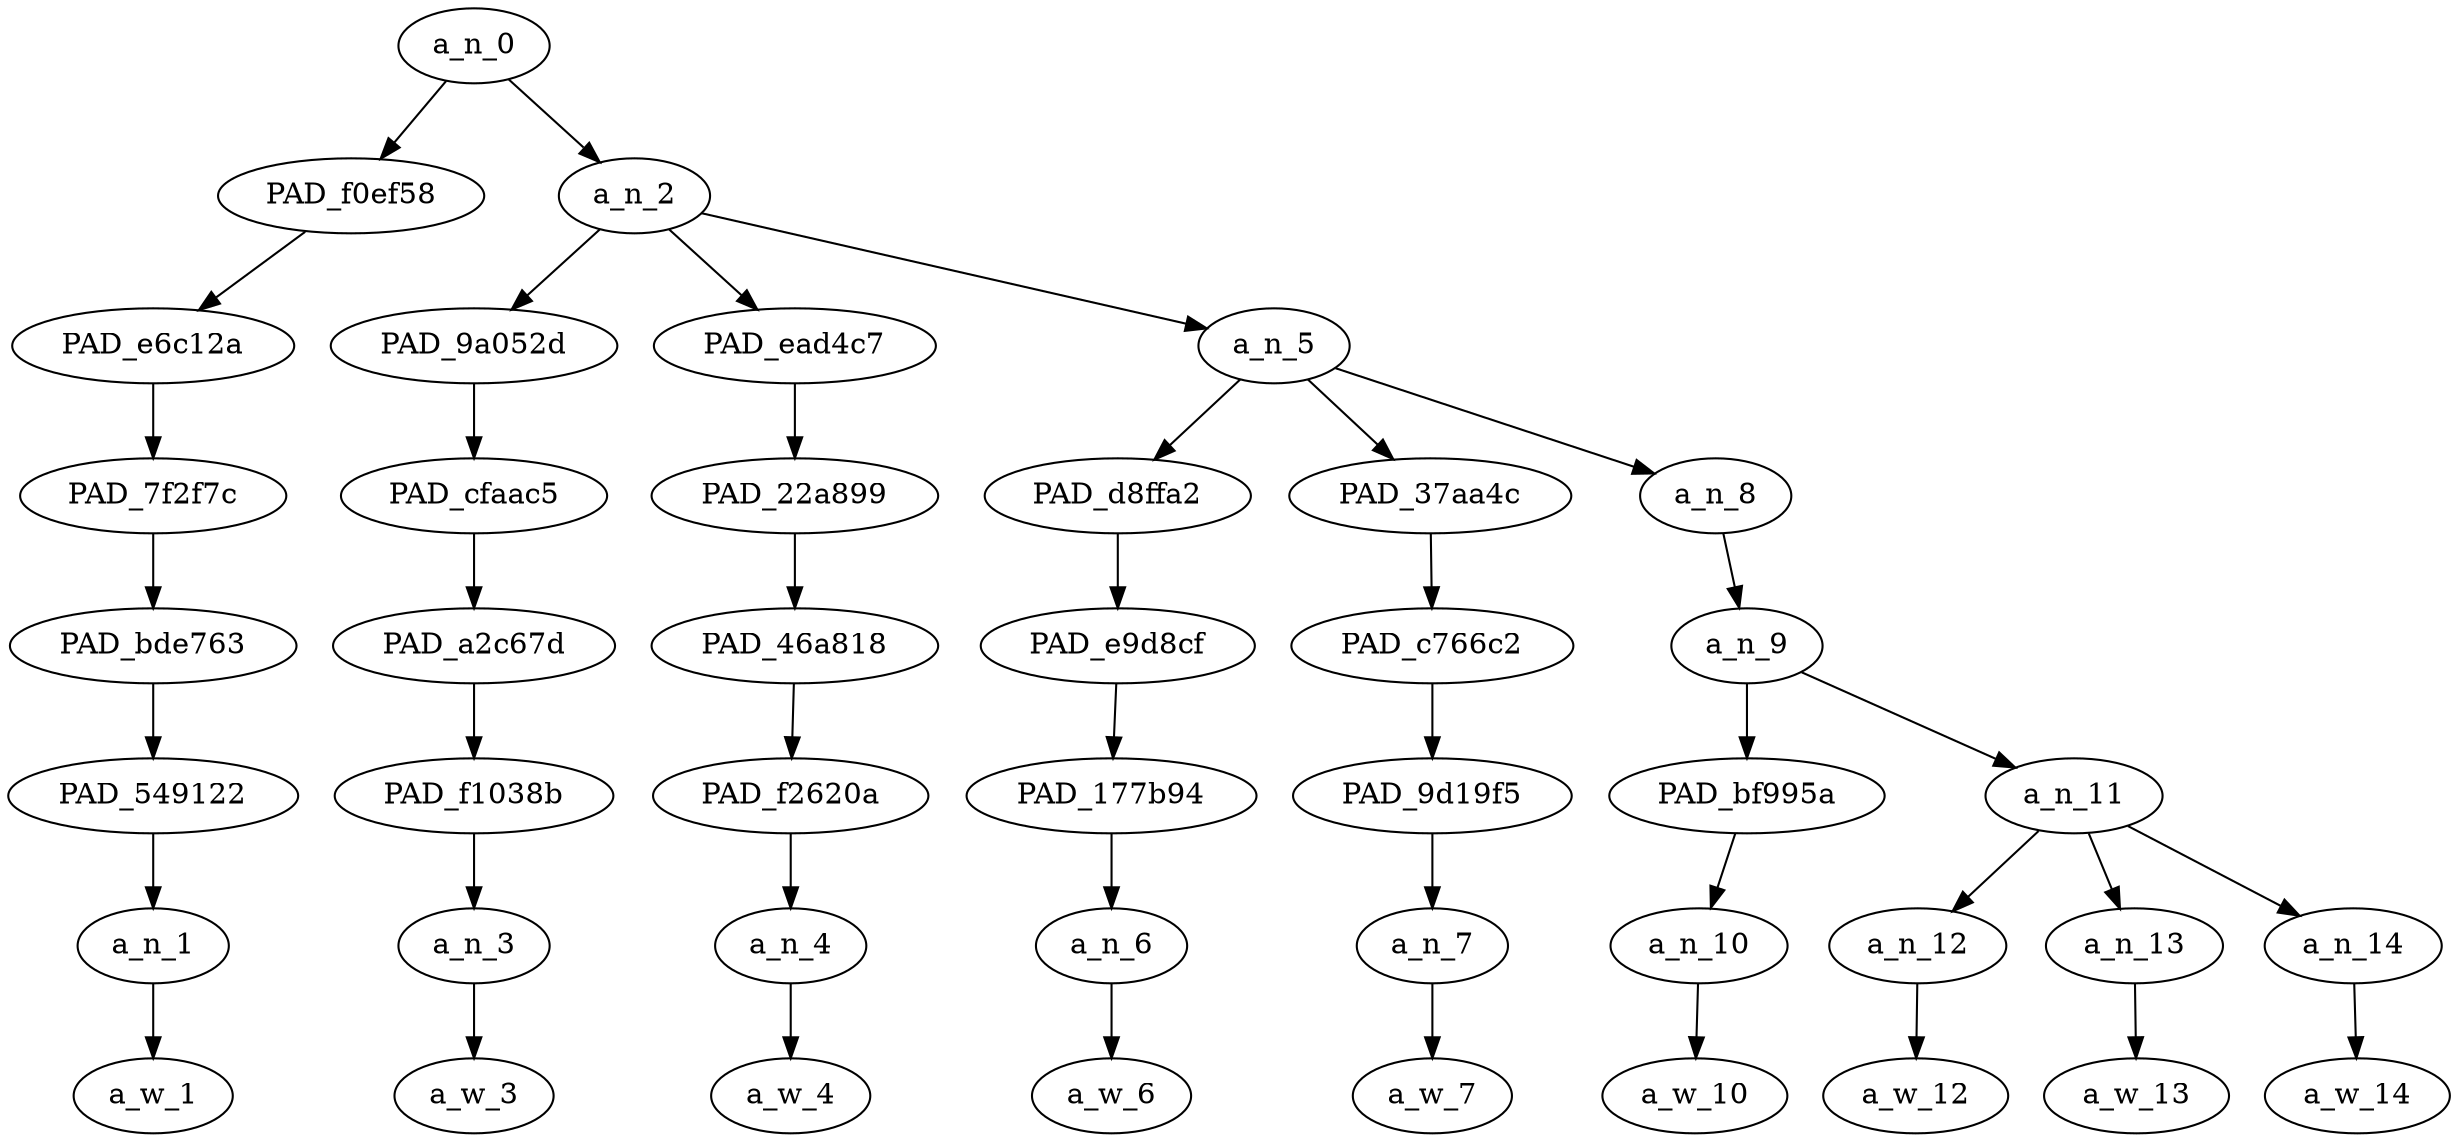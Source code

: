 strict digraph "" {
	a_n_0	[div_dir=1,
		index=0,
		level=7,
		pos="1.222222222222222,7!",
		text_span="[0, 1, 2, 3, 4, 5, 6, 7, 8]",
		value=0.99999996];
	PAD_f0ef58	[div_dir=1,
		index=0,
		level=6,
		pos="0.0,6!",
		text_span="[0]",
		value=0.14955279];
	a_n_0 -> PAD_f0ef58;
	a_n_2	[div_dir=-1,
		index=1,
		level=6,
		pos="2.444444444444444,6!",
		text_span="[1, 2, 3, 4, 5, 6, 7, 8]",
		value=0.85037206];
	a_n_0 -> a_n_2;
	PAD_e6c12a	[div_dir=1,
		index=0,
		level=5,
		pos="0.0,5!",
		text_span="[0]",
		value=0.14955279];
	PAD_f0ef58 -> PAD_e6c12a;
	PAD_7f2f7c	[div_dir=1,
		index=0,
		level=4,
		pos="0.0,4!",
		text_span="[0]",
		value=0.14955279];
	PAD_e6c12a -> PAD_7f2f7c;
	PAD_bde763	[div_dir=1,
		index=0,
		level=3,
		pos="0.0,3!",
		text_span="[0]",
		value=0.14955279];
	PAD_7f2f7c -> PAD_bde763;
	PAD_549122	[div_dir=1,
		index=0,
		level=2,
		pos="0.0,2!",
		text_span="[0]",
		value=0.14955279];
	PAD_bde763 -> PAD_549122;
	a_n_1	[div_dir=1,
		index=0,
		level=1,
		pos="0.0,1!",
		text_span="[0]",
		value=0.14955279];
	PAD_549122 -> a_n_1;
	a_w_1	[div_dir=0,
		index=0,
		level=0,
		pos="0,0!",
		text_span="[0]",
		value=nobody];
	a_n_1 -> a_w_1;
	PAD_9a052d	[div_dir=-1,
		index=1,
		level=5,
		pos="1.0,5!",
		text_span="[1]",
		value=0.43216347];
	a_n_2 -> PAD_9a052d;
	PAD_ead4c7	[div_dir=-1,
		index=2,
		level=5,
		pos="2.0,5!",
		text_span="[2]",
		value=0.10640899];
	a_n_2 -> PAD_ead4c7;
	a_n_5	[div_dir=1,
		index=3,
		level=5,
		pos="4.333333333333333,5!",
		text_span="[3, 4, 5, 6, 7, 8]",
		value=0.31173164];
	a_n_2 -> a_n_5;
	PAD_cfaac5	[div_dir=-1,
		index=1,
		level=4,
		pos="1.0,4!",
		text_span="[1]",
		value=0.43216347];
	PAD_9a052d -> PAD_cfaac5;
	PAD_a2c67d	[div_dir=-1,
		index=1,
		level=3,
		pos="1.0,3!",
		text_span="[1]",
		value=0.43216347];
	PAD_cfaac5 -> PAD_a2c67d;
	PAD_f1038b	[div_dir=-1,
		index=1,
		level=2,
		pos="1.0,2!",
		text_span="[1]",
		value=0.43216347];
	PAD_a2c67d -> PAD_f1038b;
	a_n_3	[div_dir=-1,
		index=1,
		level=1,
		pos="1.0,1!",
		text_span="[1]",
		value=0.43216347];
	PAD_f1038b -> a_n_3;
	a_w_3	[div_dir=0,
		index=1,
		level=0,
		pos="1,0!",
		text_span="[1]",
		value=dykes];
	a_n_3 -> a_w_3;
	PAD_22a899	[div_dir=-1,
		index=2,
		level=4,
		pos="2.0,4!",
		text_span="[2]",
		value=0.10640899];
	PAD_ead4c7 -> PAD_22a899;
	PAD_46a818	[div_dir=-1,
		index=2,
		level=3,
		pos="2.0,3!",
		text_span="[2]",
		value=0.10640899];
	PAD_22a899 -> PAD_46a818;
	PAD_f2620a	[div_dir=-1,
		index=2,
		level=2,
		pos="2.0,2!",
		text_span="[2]",
		value=0.10640899];
	PAD_46a818 -> PAD_f2620a;
	a_n_4	[div_dir=-1,
		index=2,
		level=1,
		pos="2.0,1!",
		text_span="[2]",
		value=0.10640899];
	PAD_f2620a -> a_n_4;
	a_w_4	[div_dir=0,
		index=2,
		level=0,
		pos="2,0!",
		text_span="[2]",
		value=yo];
	a_n_4 -> a_w_4;
	PAD_d8ffa2	[div_dir=1,
		index=3,
		level=4,
		pos="3.0,4!",
		text_span="[3]",
		value=0.08304416];
	a_n_5 -> PAD_d8ffa2;
	PAD_37aa4c	[div_dir=1,
		index=4,
		level=4,
		pos="4.0,4!",
		text_span="[4]",
		value=0.05987786];
	a_n_5 -> PAD_37aa4c;
	a_n_8	[div_dir=1,
		index=5,
		level=4,
		pos="6.0,4!",
		text_span="[5, 6, 7, 8]",
		value=0.16876490];
	a_n_5 -> a_n_8;
	PAD_e9d8cf	[div_dir=1,
		index=3,
		level=3,
		pos="3.0,3!",
		text_span="[3]",
		value=0.08304416];
	PAD_d8ffa2 -> PAD_e9d8cf;
	PAD_177b94	[div_dir=1,
		index=3,
		level=2,
		pos="3.0,2!",
		text_span="[3]",
		value=0.08304416];
	PAD_e9d8cf -> PAD_177b94;
	a_n_6	[div_dir=1,
		index=3,
		level=1,
		pos="3.0,1!",
		text_span="[3]",
		value=0.08304416];
	PAD_177b94 -> a_n_6;
	a_w_6	[div_dir=0,
		index=3,
		level=0,
		pos="3,0!",
		text_span="[3]",
		value=record];
	a_n_6 -> a_w_6;
	PAD_c766c2	[div_dir=1,
		index=4,
		level=3,
		pos="4.0,3!",
		text_span="[4]",
		value=0.05987786];
	PAD_37aa4c -> PAD_c766c2;
	PAD_9d19f5	[div_dir=1,
		index=4,
		level=2,
		pos="4.0,2!",
		text_span="[4]",
		value=0.05987786];
	PAD_c766c2 -> PAD_9d19f5;
	a_n_7	[div_dir=1,
		index=4,
		level=1,
		pos="4.0,1!",
		text_span="[4]",
		value=0.05987786];
	PAD_9d19f5 -> a_n_7;
	a_w_7	[div_dir=0,
		index=4,
		level=0,
		pos="4,0!",
		text_span="[4]",
		value=me];
	a_n_7 -> a_w_7;
	a_n_9	[div_dir=1,
		index=5,
		level=3,
		pos="6.0,3!",
		text_span="[5, 6, 7, 8]",
		value=0.16872240];
	a_n_8 -> a_n_9;
	PAD_bf995a	[div_dir=1,
		index=5,
		level=2,
		pos="5.0,2!",
		text_span="[5]",
		value=0.04516137];
	a_n_9 -> PAD_bf995a;
	a_n_11	[div_dir=1,
		index=6,
		level=2,
		pos="7.0,2!",
		text_span="[6, 7, 8]",
		value=0.12351853];
	a_n_9 -> a_n_11;
	a_n_10	[div_dir=1,
		index=5,
		level=1,
		pos="5.0,1!",
		text_span="[5]",
		value=0.04516137];
	PAD_bf995a -> a_n_10;
	a_w_10	[div_dir=0,
		index=5,
		level=0,
		pos="5,0!",
		text_span="[5]",
		value=doing];
	a_n_10 -> a_w_10;
	a_n_12	[div_dir=1,
		index=6,
		level=1,
		pos="6.0,1!",
		text_span="[6]",
		value=0.02974156];
	a_n_11 -> a_n_12;
	a_n_13	[div_dir=-1,
		index=7,
		level=1,
		pos="7.0,1!",
		text_span="[7]",
		value=0.04424371];
	a_n_11 -> a_n_13;
	a_n_14	[div_dir=-1,
		index=8,
		level=1,
		pos="8.0,1!",
		text_span="[8]",
		value=0.04950688];
	a_n_11 -> a_n_14;
	a_w_12	[div_dir=0,
		index=6,
		level=0,
		pos="6,0!",
		text_span="[6]",
		value=this];
	a_n_12 -> a_w_12;
	a_w_13	[div_dir=0,
		index=7,
		level=0,
		pos="7,0!",
		text_span="[7]",
		value=real];
	a_n_13 -> a_w_13;
	a_w_14	[div_dir=0,
		index=8,
		level=0,
		pos="8,0!",
		text_span="[8]",
		value=quick];
	a_n_14 -> a_w_14;
}
